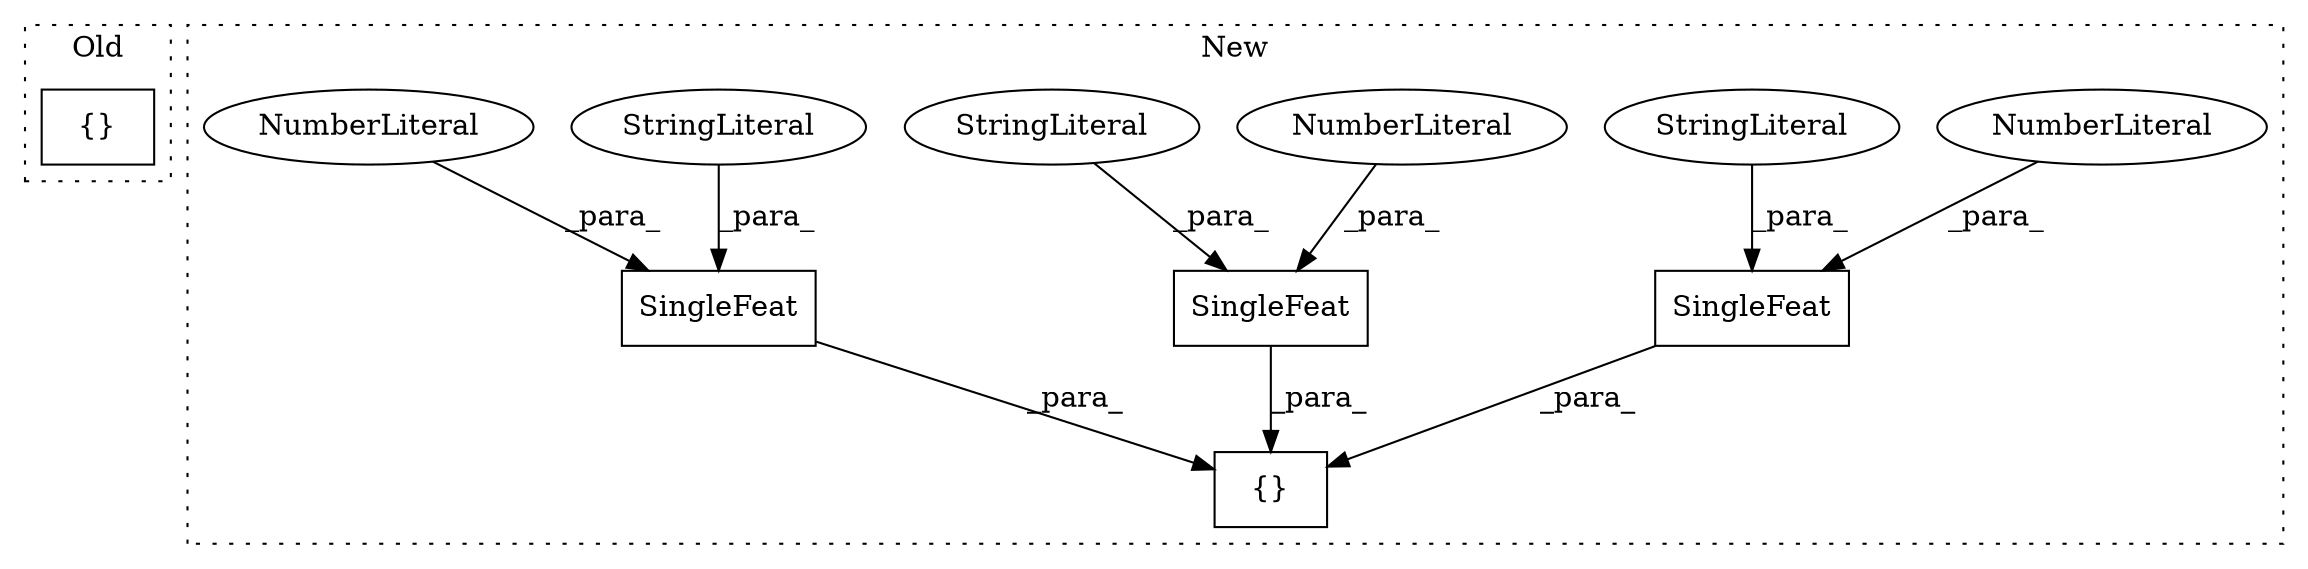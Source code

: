 digraph G {
subgraph cluster0 {
1 [label="{}" a="4" s="2885,2915" l="1,1" shape="box"];
label = "Old";
style="dotted";
}
subgraph cluster1 {
2 [label="SingleFeat" a="32" s="3007,3029" l="11,1" shape="box"];
3 [label="{}" a="4" s="2958,3030" l="1,1" shape="box"];
4 [label="NumberLiteral" a="34" s="3028" l="1" shape="ellipse"];
5 [label="StringLiteral" a="45" s="3018" l="9" shape="ellipse"];
6 [label="SingleFeat" a="32" s="2983,3005" l="11,1" shape="box"];
7 [label="NumberLiteral" a="34" s="3004" l="1" shape="ellipse"];
8 [label="SingleFeat" a="32" s="2959,2981" l="11,1" shape="box"];
9 [label="NumberLiteral" a="34" s="2980" l="1" shape="ellipse"];
10 [label="StringLiteral" a="45" s="2970" l="9" shape="ellipse"];
11 [label="StringLiteral" a="45" s="2994" l="9" shape="ellipse"];
label = "New";
style="dotted";
}
2 -> 3 [label="_para_"];
4 -> 2 [label="_para_"];
5 -> 2 [label="_para_"];
6 -> 3 [label="_para_"];
7 -> 6 [label="_para_"];
8 -> 3 [label="_para_"];
9 -> 8 [label="_para_"];
10 -> 8 [label="_para_"];
11 -> 6 [label="_para_"];
}
